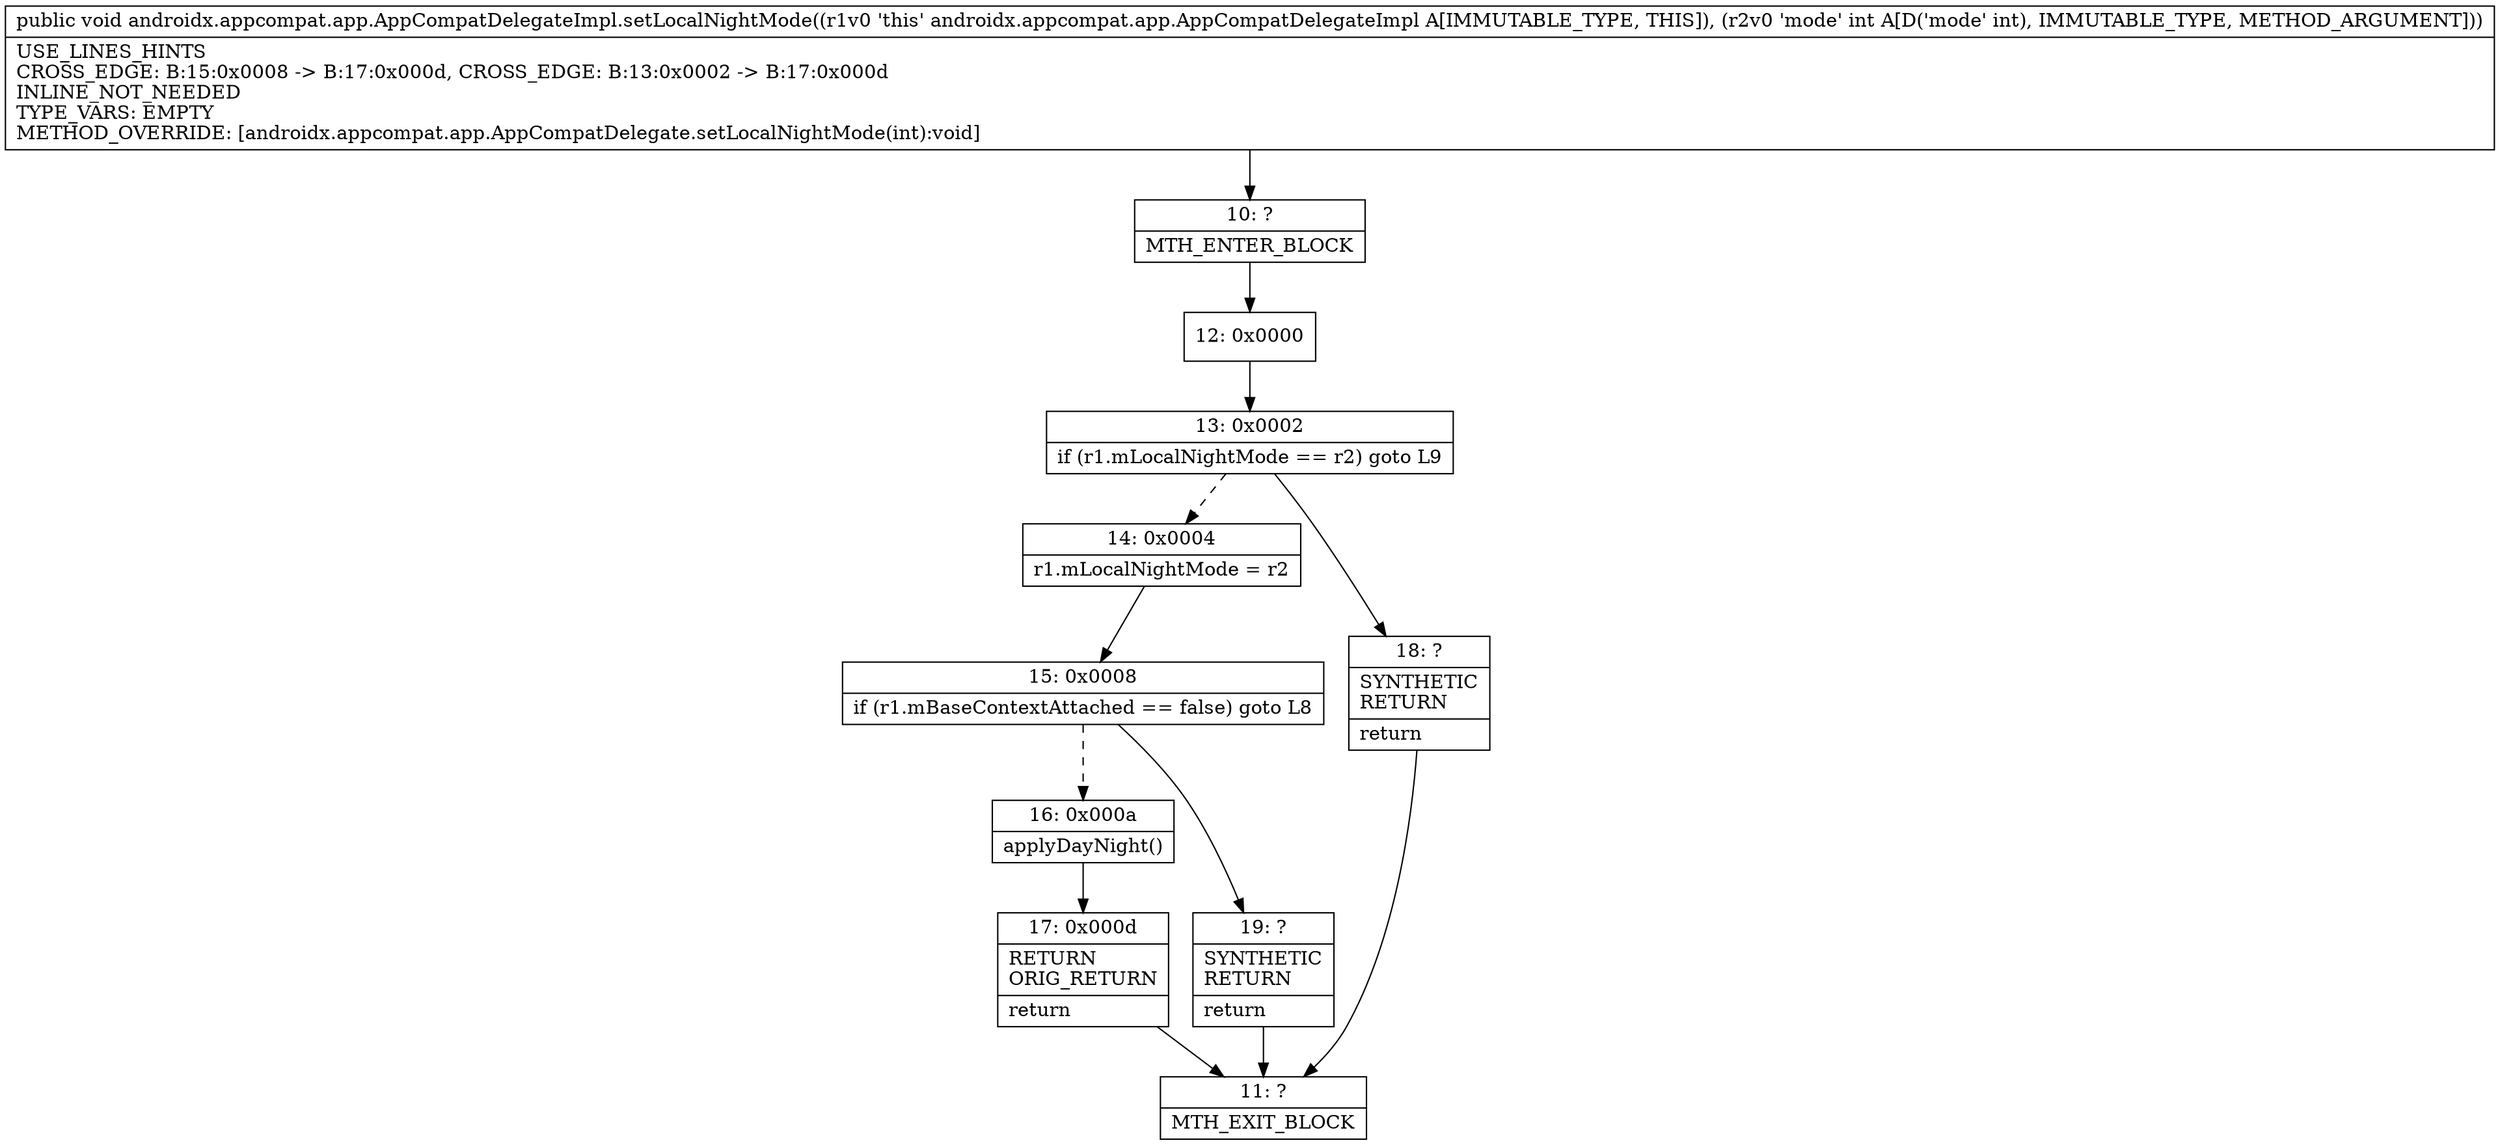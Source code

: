digraph "CFG forandroidx.appcompat.app.AppCompatDelegateImpl.setLocalNightMode(I)V" {
Node_10 [shape=record,label="{10\:\ ?|MTH_ENTER_BLOCK\l}"];
Node_12 [shape=record,label="{12\:\ 0x0000}"];
Node_13 [shape=record,label="{13\:\ 0x0002|if (r1.mLocalNightMode == r2) goto L9\l}"];
Node_14 [shape=record,label="{14\:\ 0x0004|r1.mLocalNightMode = r2\l}"];
Node_15 [shape=record,label="{15\:\ 0x0008|if (r1.mBaseContextAttached == false) goto L8\l}"];
Node_16 [shape=record,label="{16\:\ 0x000a|applyDayNight()\l}"];
Node_17 [shape=record,label="{17\:\ 0x000d|RETURN\lORIG_RETURN\l|return\l}"];
Node_11 [shape=record,label="{11\:\ ?|MTH_EXIT_BLOCK\l}"];
Node_19 [shape=record,label="{19\:\ ?|SYNTHETIC\lRETURN\l|return\l}"];
Node_18 [shape=record,label="{18\:\ ?|SYNTHETIC\lRETURN\l|return\l}"];
MethodNode[shape=record,label="{public void androidx.appcompat.app.AppCompatDelegateImpl.setLocalNightMode((r1v0 'this' androidx.appcompat.app.AppCompatDelegateImpl A[IMMUTABLE_TYPE, THIS]), (r2v0 'mode' int A[D('mode' int), IMMUTABLE_TYPE, METHOD_ARGUMENT]))  | USE_LINES_HINTS\lCROSS_EDGE: B:15:0x0008 \-\> B:17:0x000d, CROSS_EDGE: B:13:0x0002 \-\> B:17:0x000d\lINLINE_NOT_NEEDED\lTYPE_VARS: EMPTY\lMETHOD_OVERRIDE: [androidx.appcompat.app.AppCompatDelegate.setLocalNightMode(int):void]\l}"];
MethodNode -> Node_10;Node_10 -> Node_12;
Node_12 -> Node_13;
Node_13 -> Node_14[style=dashed];
Node_13 -> Node_18;
Node_14 -> Node_15;
Node_15 -> Node_16[style=dashed];
Node_15 -> Node_19;
Node_16 -> Node_17;
Node_17 -> Node_11;
Node_19 -> Node_11;
Node_18 -> Node_11;
}

